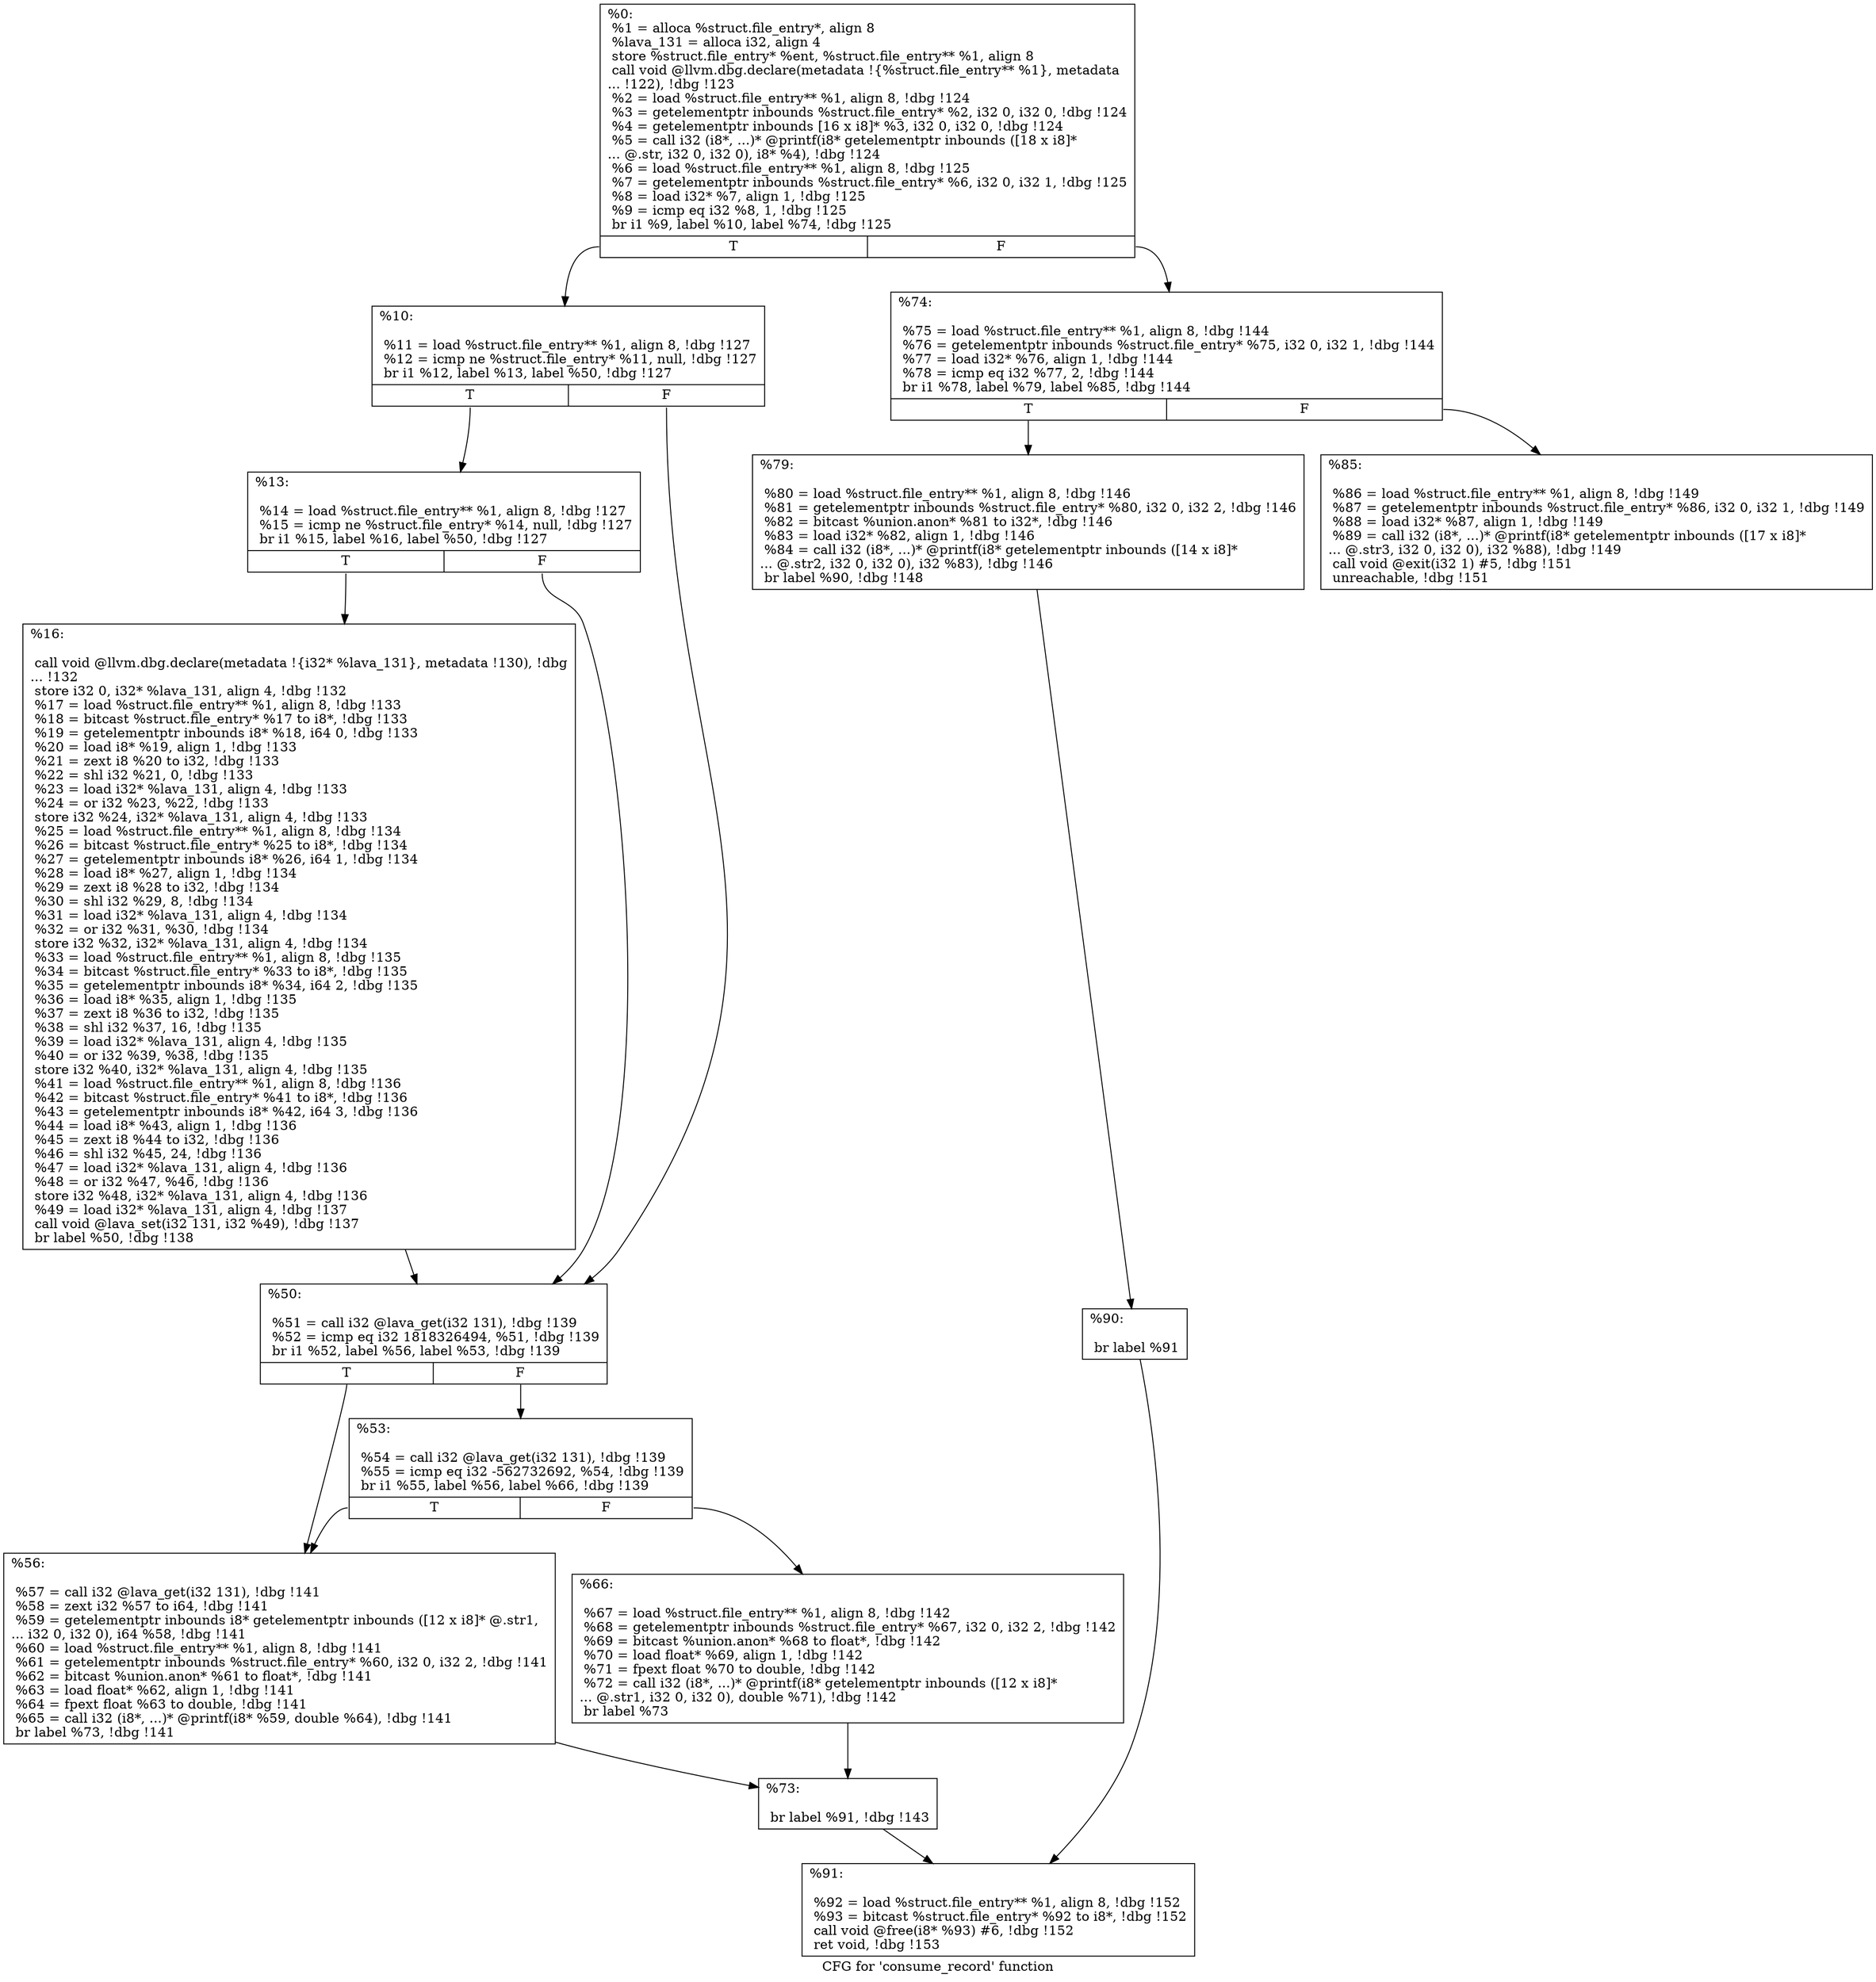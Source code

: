 digraph "CFG for 'consume_record' function" {
	label="CFG for 'consume_record' function";

	Node0x7ea500 [shape=record,label="{%0:\l  %1 = alloca %struct.file_entry*, align 8\l  %lava_131 = alloca i32, align 4\l  store %struct.file_entry* %ent, %struct.file_entry** %1, align 8\l  call void @llvm.dbg.declare(metadata !\{%struct.file_entry** %1\}, metadata\l... !122), !dbg !123\l  %2 = load %struct.file_entry** %1, align 8, !dbg !124\l  %3 = getelementptr inbounds %struct.file_entry* %2, i32 0, i32 0, !dbg !124\l  %4 = getelementptr inbounds [16 x i8]* %3, i32 0, i32 0, !dbg !124\l  %5 = call i32 (i8*, ...)* @printf(i8* getelementptr inbounds ([18 x i8]*\l... @.str, i32 0, i32 0), i8* %4), !dbg !124\l  %6 = load %struct.file_entry** %1, align 8, !dbg !125\l  %7 = getelementptr inbounds %struct.file_entry* %6, i32 0, i32 1, !dbg !125\l  %8 = load i32* %7, align 1, !dbg !125\l  %9 = icmp eq i32 %8, 1, !dbg !125\l  br i1 %9, label %10, label %74, !dbg !125\l|{<s0>T|<s1>F}}"];
	Node0x7ea500:s0 -> Node0x7ea560;
	Node0x7ea500:s1 -> Node0x7ea860;
	Node0x7ea560 [shape=record,label="{%10:\l\l  %11 = load %struct.file_entry** %1, align 8, !dbg !127\l  %12 = icmp ne %struct.file_entry* %11, null, !dbg !127\l  br i1 %12, label %13, label %50, !dbg !127\l|{<s0>T|<s1>F}}"];
	Node0x7ea560:s0 -> Node0x7ea5c0;
	Node0x7ea560:s1 -> Node0x7ea680;
	Node0x7ea5c0 [shape=record,label="{%13:\l\l  %14 = load %struct.file_entry** %1, align 8, !dbg !127\l  %15 = icmp ne %struct.file_entry* %14, null, !dbg !127\l  br i1 %15, label %16, label %50, !dbg !127\l|{<s0>T|<s1>F}}"];
	Node0x7ea5c0:s0 -> Node0x7ea620;
	Node0x7ea5c0:s1 -> Node0x7ea680;
	Node0x7ea620 [shape=record,label="{%16:\l\l  call void @llvm.dbg.declare(metadata !\{i32* %lava_131\}, metadata !130), !dbg\l... !132\l  store i32 0, i32* %lava_131, align 4, !dbg !132\l  %17 = load %struct.file_entry** %1, align 8, !dbg !133\l  %18 = bitcast %struct.file_entry* %17 to i8*, !dbg !133\l  %19 = getelementptr inbounds i8* %18, i64 0, !dbg !133\l  %20 = load i8* %19, align 1, !dbg !133\l  %21 = zext i8 %20 to i32, !dbg !133\l  %22 = shl i32 %21, 0, !dbg !133\l  %23 = load i32* %lava_131, align 4, !dbg !133\l  %24 = or i32 %23, %22, !dbg !133\l  store i32 %24, i32* %lava_131, align 4, !dbg !133\l  %25 = load %struct.file_entry** %1, align 8, !dbg !134\l  %26 = bitcast %struct.file_entry* %25 to i8*, !dbg !134\l  %27 = getelementptr inbounds i8* %26, i64 1, !dbg !134\l  %28 = load i8* %27, align 1, !dbg !134\l  %29 = zext i8 %28 to i32, !dbg !134\l  %30 = shl i32 %29, 8, !dbg !134\l  %31 = load i32* %lava_131, align 4, !dbg !134\l  %32 = or i32 %31, %30, !dbg !134\l  store i32 %32, i32* %lava_131, align 4, !dbg !134\l  %33 = load %struct.file_entry** %1, align 8, !dbg !135\l  %34 = bitcast %struct.file_entry* %33 to i8*, !dbg !135\l  %35 = getelementptr inbounds i8* %34, i64 2, !dbg !135\l  %36 = load i8* %35, align 1, !dbg !135\l  %37 = zext i8 %36 to i32, !dbg !135\l  %38 = shl i32 %37, 16, !dbg !135\l  %39 = load i32* %lava_131, align 4, !dbg !135\l  %40 = or i32 %39, %38, !dbg !135\l  store i32 %40, i32* %lava_131, align 4, !dbg !135\l  %41 = load %struct.file_entry** %1, align 8, !dbg !136\l  %42 = bitcast %struct.file_entry* %41 to i8*, !dbg !136\l  %43 = getelementptr inbounds i8* %42, i64 3, !dbg !136\l  %44 = load i8* %43, align 1, !dbg !136\l  %45 = zext i8 %44 to i32, !dbg !136\l  %46 = shl i32 %45, 24, !dbg !136\l  %47 = load i32* %lava_131, align 4, !dbg !136\l  %48 = or i32 %47, %46, !dbg !136\l  store i32 %48, i32* %lava_131, align 4, !dbg !136\l  %49 = load i32* %lava_131, align 4, !dbg !137\l  call void @lava_set(i32 131, i32 %49), !dbg !137\l  br label %50, !dbg !138\l}"];
	Node0x7ea620 -> Node0x7ea680;
	Node0x7ea680 [shape=record,label="{%50:\l\l  %51 = call i32 @lava_get(i32 131), !dbg !139\l  %52 = icmp eq i32 1818326494, %51, !dbg !139\l  br i1 %52, label %56, label %53, !dbg !139\l|{<s0>T|<s1>F}}"];
	Node0x7ea680:s0 -> Node0x7ea740;
	Node0x7ea680:s1 -> Node0x7ea6e0;
	Node0x7ea6e0 [shape=record,label="{%53:\l\l  %54 = call i32 @lava_get(i32 131), !dbg !139\l  %55 = icmp eq i32 -562732692, %54, !dbg !139\l  br i1 %55, label %56, label %66, !dbg !139\l|{<s0>T|<s1>F}}"];
	Node0x7ea6e0:s0 -> Node0x7ea740;
	Node0x7ea6e0:s1 -> Node0x7ea7a0;
	Node0x7ea740 [shape=record,label="{%56:\l\l  %57 = call i32 @lava_get(i32 131), !dbg !141\l  %58 = zext i32 %57 to i64, !dbg !141\l  %59 = getelementptr inbounds i8* getelementptr inbounds ([12 x i8]* @.str1,\l... i32 0, i32 0), i64 %58, !dbg !141\l  %60 = load %struct.file_entry** %1, align 8, !dbg !141\l  %61 = getelementptr inbounds %struct.file_entry* %60, i32 0, i32 2, !dbg !141\l  %62 = bitcast %union.anon* %61 to float*, !dbg !141\l  %63 = load float* %62, align 1, !dbg !141\l  %64 = fpext float %63 to double, !dbg !141\l  %65 = call i32 (i8*, ...)* @printf(i8* %59, double %64), !dbg !141\l  br label %73, !dbg !141\l}"];
	Node0x7ea740 -> Node0x7ea800;
	Node0x7ea7a0 [shape=record,label="{%66:\l\l  %67 = load %struct.file_entry** %1, align 8, !dbg !142\l  %68 = getelementptr inbounds %struct.file_entry* %67, i32 0, i32 2, !dbg !142\l  %69 = bitcast %union.anon* %68 to float*, !dbg !142\l  %70 = load float* %69, align 1, !dbg !142\l  %71 = fpext float %70 to double, !dbg !142\l  %72 = call i32 (i8*, ...)* @printf(i8* getelementptr inbounds ([12 x i8]*\l... @.str1, i32 0, i32 0), double %71), !dbg !142\l  br label %73\l}"];
	Node0x7ea7a0 -> Node0x7ea800;
	Node0x7ea800 [shape=record,label="{%73:\l\l  br label %91, !dbg !143\l}"];
	Node0x7ea800 -> Node0x7ea9e0;
	Node0x7ea860 [shape=record,label="{%74:\l\l  %75 = load %struct.file_entry** %1, align 8, !dbg !144\l  %76 = getelementptr inbounds %struct.file_entry* %75, i32 0, i32 1, !dbg !144\l  %77 = load i32* %76, align 1, !dbg !144\l  %78 = icmp eq i32 %77, 2, !dbg !144\l  br i1 %78, label %79, label %85, !dbg !144\l|{<s0>T|<s1>F}}"];
	Node0x7ea860:s0 -> Node0x7ea8c0;
	Node0x7ea860:s1 -> Node0x7ea920;
	Node0x7ea8c0 [shape=record,label="{%79:\l\l  %80 = load %struct.file_entry** %1, align 8, !dbg !146\l  %81 = getelementptr inbounds %struct.file_entry* %80, i32 0, i32 2, !dbg !146\l  %82 = bitcast %union.anon* %81 to i32*, !dbg !146\l  %83 = load i32* %82, align 1, !dbg !146\l  %84 = call i32 (i8*, ...)* @printf(i8* getelementptr inbounds ([14 x i8]*\l... @.str2, i32 0, i32 0), i32 %83), !dbg !146\l  br label %90, !dbg !148\l}"];
	Node0x7ea8c0 -> Node0x7ea980;
	Node0x7ea920 [shape=record,label="{%85:\l\l  %86 = load %struct.file_entry** %1, align 8, !dbg !149\l  %87 = getelementptr inbounds %struct.file_entry* %86, i32 0, i32 1, !dbg !149\l  %88 = load i32* %87, align 1, !dbg !149\l  %89 = call i32 (i8*, ...)* @printf(i8* getelementptr inbounds ([17 x i8]*\l... @.str3, i32 0, i32 0), i32 %88), !dbg !149\l  call void @exit(i32 1) #5, !dbg !151\l  unreachable, !dbg !151\l}"];
	Node0x7ea980 [shape=record,label="{%90:\l\l  br label %91\l}"];
	Node0x7ea980 -> Node0x7ea9e0;
	Node0x7ea9e0 [shape=record,label="{%91:\l\l  %92 = load %struct.file_entry** %1, align 8, !dbg !152\l  %93 = bitcast %struct.file_entry* %92 to i8*, !dbg !152\l  call void @free(i8* %93) #6, !dbg !152\l  ret void, !dbg !153\l}"];
}
